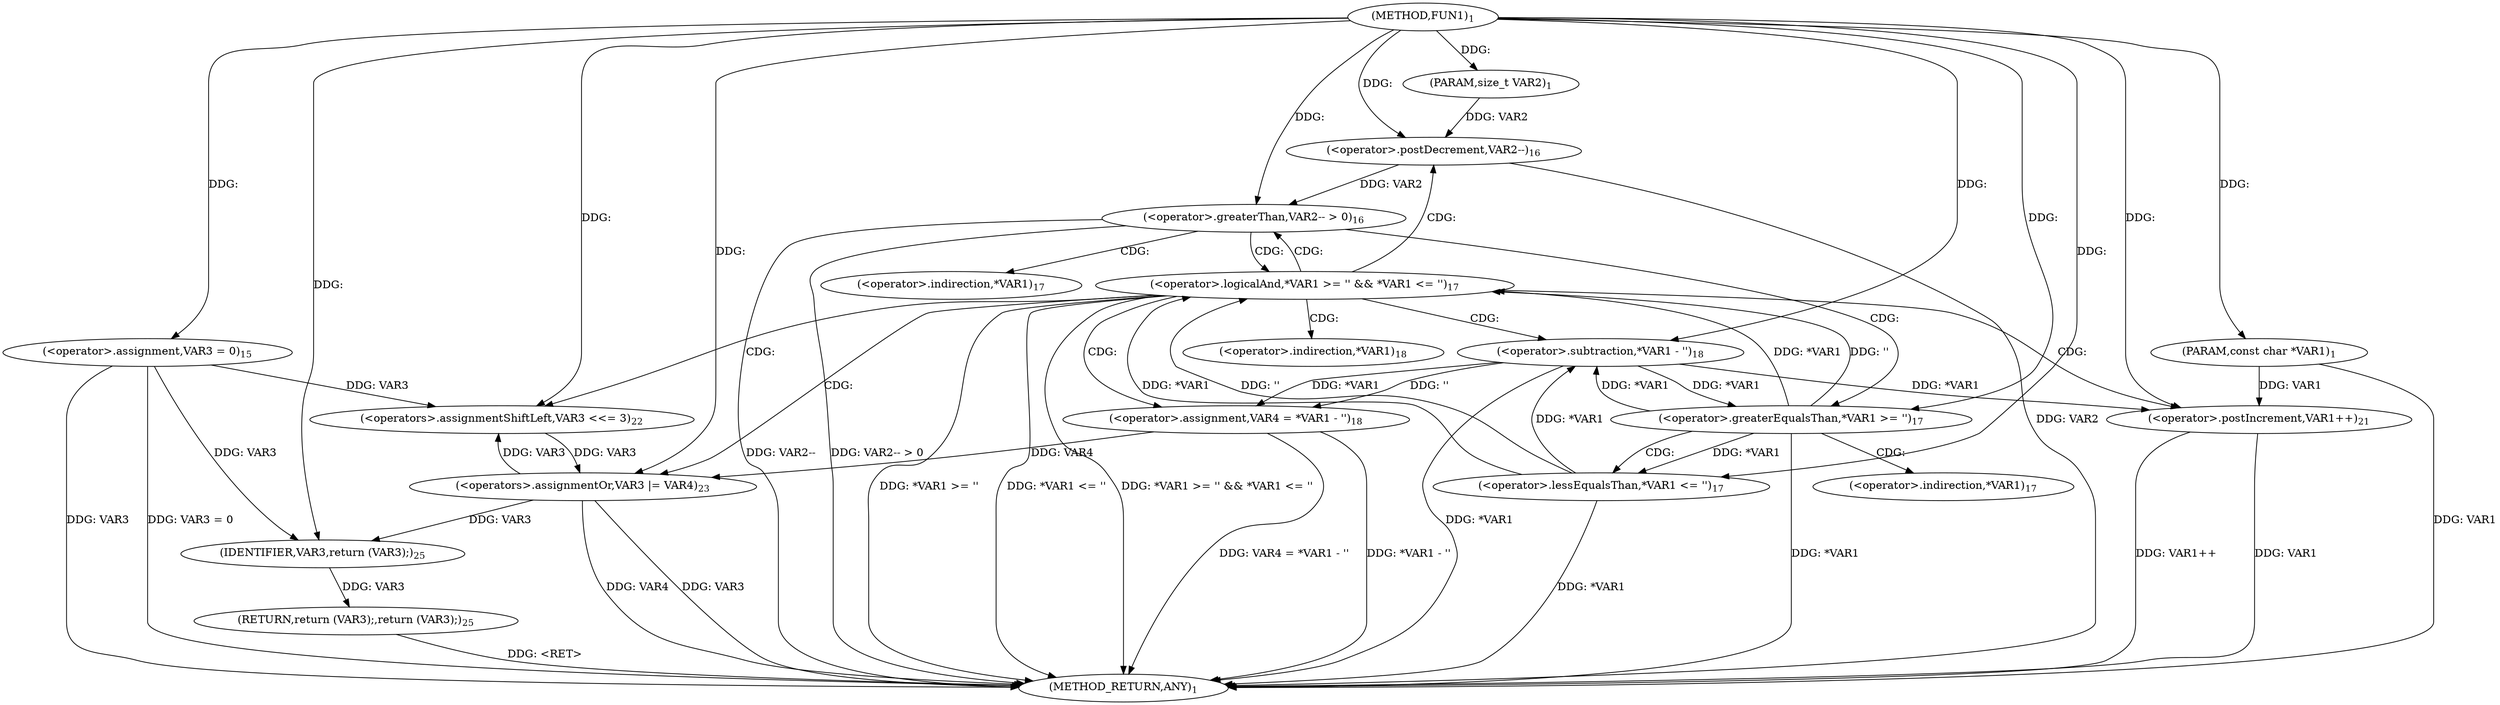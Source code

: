 digraph "FUN1" {  
"8" [label = <(METHOD,FUN1)<SUB>1</SUB>> ]
"53" [label = <(METHOD_RETURN,ANY)<SUB>1</SUB>> ]
"9" [label = <(PARAM,const char *VAR1)<SUB>1</SUB>> ]
"10" [label = <(PARAM,size_t VAR2)<SUB>1</SUB>> ]
"14" [label = <(&lt;operator&gt;.assignment,VAR3 = 0)<SUB>15</SUB>> ]
"51" [label = <(RETURN,return (VAR3);,return (VAR3);)<SUB>25</SUB>> ]
"18" [label = <(&lt;operator&gt;.greaterThan,VAR2-- &gt; 0)<SUB>16</SUB>> ]
"52" [label = <(IDENTIFIER,VAR3,return (VAR3);)<SUB>25</SUB>> ]
"43" [label = <(&lt;operator&gt;.postIncrement,VAR1++)<SUB>21</SUB>> ]
"45" [label = <(&lt;operators&gt;.assignmentShiftLeft,VAR3 &lt;&lt;= 3)<SUB>22</SUB>> ]
"48" [label = <(&lt;operators&gt;.assignmentOr,VAR3 |= VAR4)<SUB>23</SUB>> ]
"19" [label = <(&lt;operator&gt;.postDecrement,VAR2--)<SUB>16</SUB>> ]
"24" [label = <(&lt;operator&gt;.logicalAnd,*VAR1 &gt;= '' &amp;&amp; *VAR1 &lt;= '')<SUB>17</SUB>> ]
"34" [label = <(&lt;operator&gt;.assignment,VAR4 = *VAR1 - '')<SUB>18</SUB>> ]
"25" [label = <(&lt;operator&gt;.greaterEqualsThan,*VAR1 &gt;= '')<SUB>17</SUB>> ]
"29" [label = <(&lt;operator&gt;.lessEqualsThan,*VAR1 &lt;= '')<SUB>17</SUB>> ]
"36" [label = <(&lt;operator&gt;.subtraction,*VAR1 - '')<SUB>18</SUB>> ]
"26" [label = <(&lt;operator&gt;.indirection,*VAR1)<SUB>17</SUB>> ]
"30" [label = <(&lt;operator&gt;.indirection,*VAR1)<SUB>17</SUB>> ]
"37" [label = <(&lt;operator&gt;.indirection,*VAR1)<SUB>18</SUB>> ]
  "51" -> "53"  [ label = "DDG: &lt;RET&gt;"] 
  "9" -> "53"  [ label = "DDG: VAR1"] 
  "14" -> "53"  [ label = "DDG: VAR3"] 
  "14" -> "53"  [ label = "DDG: VAR3 = 0"] 
  "19" -> "53"  [ label = "DDG: VAR2"] 
  "18" -> "53"  [ label = "DDG: VAR2--"] 
  "18" -> "53"  [ label = "DDG: VAR2-- &gt; 0"] 
  "25" -> "53"  [ label = "DDG: *VAR1"] 
  "24" -> "53"  [ label = "DDG: *VAR1 &gt;= ''"] 
  "29" -> "53"  [ label = "DDG: *VAR1"] 
  "24" -> "53"  [ label = "DDG: *VAR1 &lt;= ''"] 
  "24" -> "53"  [ label = "DDG: *VAR1 &gt;= '' &amp;&amp; *VAR1 &lt;= ''"] 
  "36" -> "53"  [ label = "DDG: *VAR1"] 
  "34" -> "53"  [ label = "DDG: *VAR1 - ''"] 
  "34" -> "53"  [ label = "DDG: VAR4 = *VAR1 - ''"] 
  "43" -> "53"  [ label = "DDG: VAR1"] 
  "43" -> "53"  [ label = "DDG: VAR1++"] 
  "48" -> "53"  [ label = "DDG: VAR3"] 
  "48" -> "53"  [ label = "DDG: VAR4"] 
  "8" -> "9"  [ label = "DDG: "] 
  "8" -> "10"  [ label = "DDG: "] 
  "8" -> "14"  [ label = "DDG: "] 
  "52" -> "51"  [ label = "DDG: VAR3"] 
  "14" -> "52"  [ label = "DDG: VAR3"] 
  "48" -> "52"  [ label = "DDG: VAR3"] 
  "8" -> "52"  [ label = "DDG: "] 
  "19" -> "18"  [ label = "DDG: VAR2"] 
  "8" -> "18"  [ label = "DDG: "] 
  "8" -> "45"  [ label = "DDG: "] 
  "34" -> "48"  [ label = "DDG: VAR4"] 
  "8" -> "48"  [ label = "DDG: "] 
  "10" -> "19"  [ label = "DDG: VAR2"] 
  "8" -> "19"  [ label = "DDG: "] 
  "9" -> "43"  [ label = "DDG: VAR1"] 
  "36" -> "43"  [ label = "DDG: *VAR1"] 
  "8" -> "43"  [ label = "DDG: "] 
  "14" -> "45"  [ label = "DDG: VAR3"] 
  "48" -> "45"  [ label = "DDG: VAR3"] 
  "45" -> "48"  [ label = "DDG: VAR3"] 
  "25" -> "24"  [ label = "DDG: *VAR1"] 
  "25" -> "24"  [ label = "DDG: ''"] 
  "29" -> "24"  [ label = "DDG: *VAR1"] 
  "29" -> "24"  [ label = "DDG: ''"] 
  "36" -> "34"  [ label = "DDG: *VAR1"] 
  "36" -> "34"  [ label = "DDG: ''"] 
  "36" -> "25"  [ label = "DDG: *VAR1"] 
  "8" -> "25"  [ label = "DDG: "] 
  "25" -> "29"  [ label = "DDG: *VAR1"] 
  "8" -> "29"  [ label = "DDG: "] 
  "25" -> "36"  [ label = "DDG: *VAR1"] 
  "29" -> "36"  [ label = "DDG: *VAR1"] 
  "8" -> "36"  [ label = "DDG: "] 
  "18" -> "24"  [ label = "CDG: "] 
  "18" -> "26"  [ label = "CDG: "] 
  "18" -> "25"  [ label = "CDG: "] 
  "24" -> "34"  [ label = "CDG: "] 
  "24" -> "48"  [ label = "CDG: "] 
  "24" -> "19"  [ label = "CDG: "] 
  "24" -> "36"  [ label = "CDG: "] 
  "24" -> "37"  [ label = "CDG: "] 
  "24" -> "45"  [ label = "CDG: "] 
  "24" -> "18"  [ label = "CDG: "] 
  "24" -> "43"  [ label = "CDG: "] 
  "25" -> "30"  [ label = "CDG: "] 
  "25" -> "29"  [ label = "CDG: "] 
}

